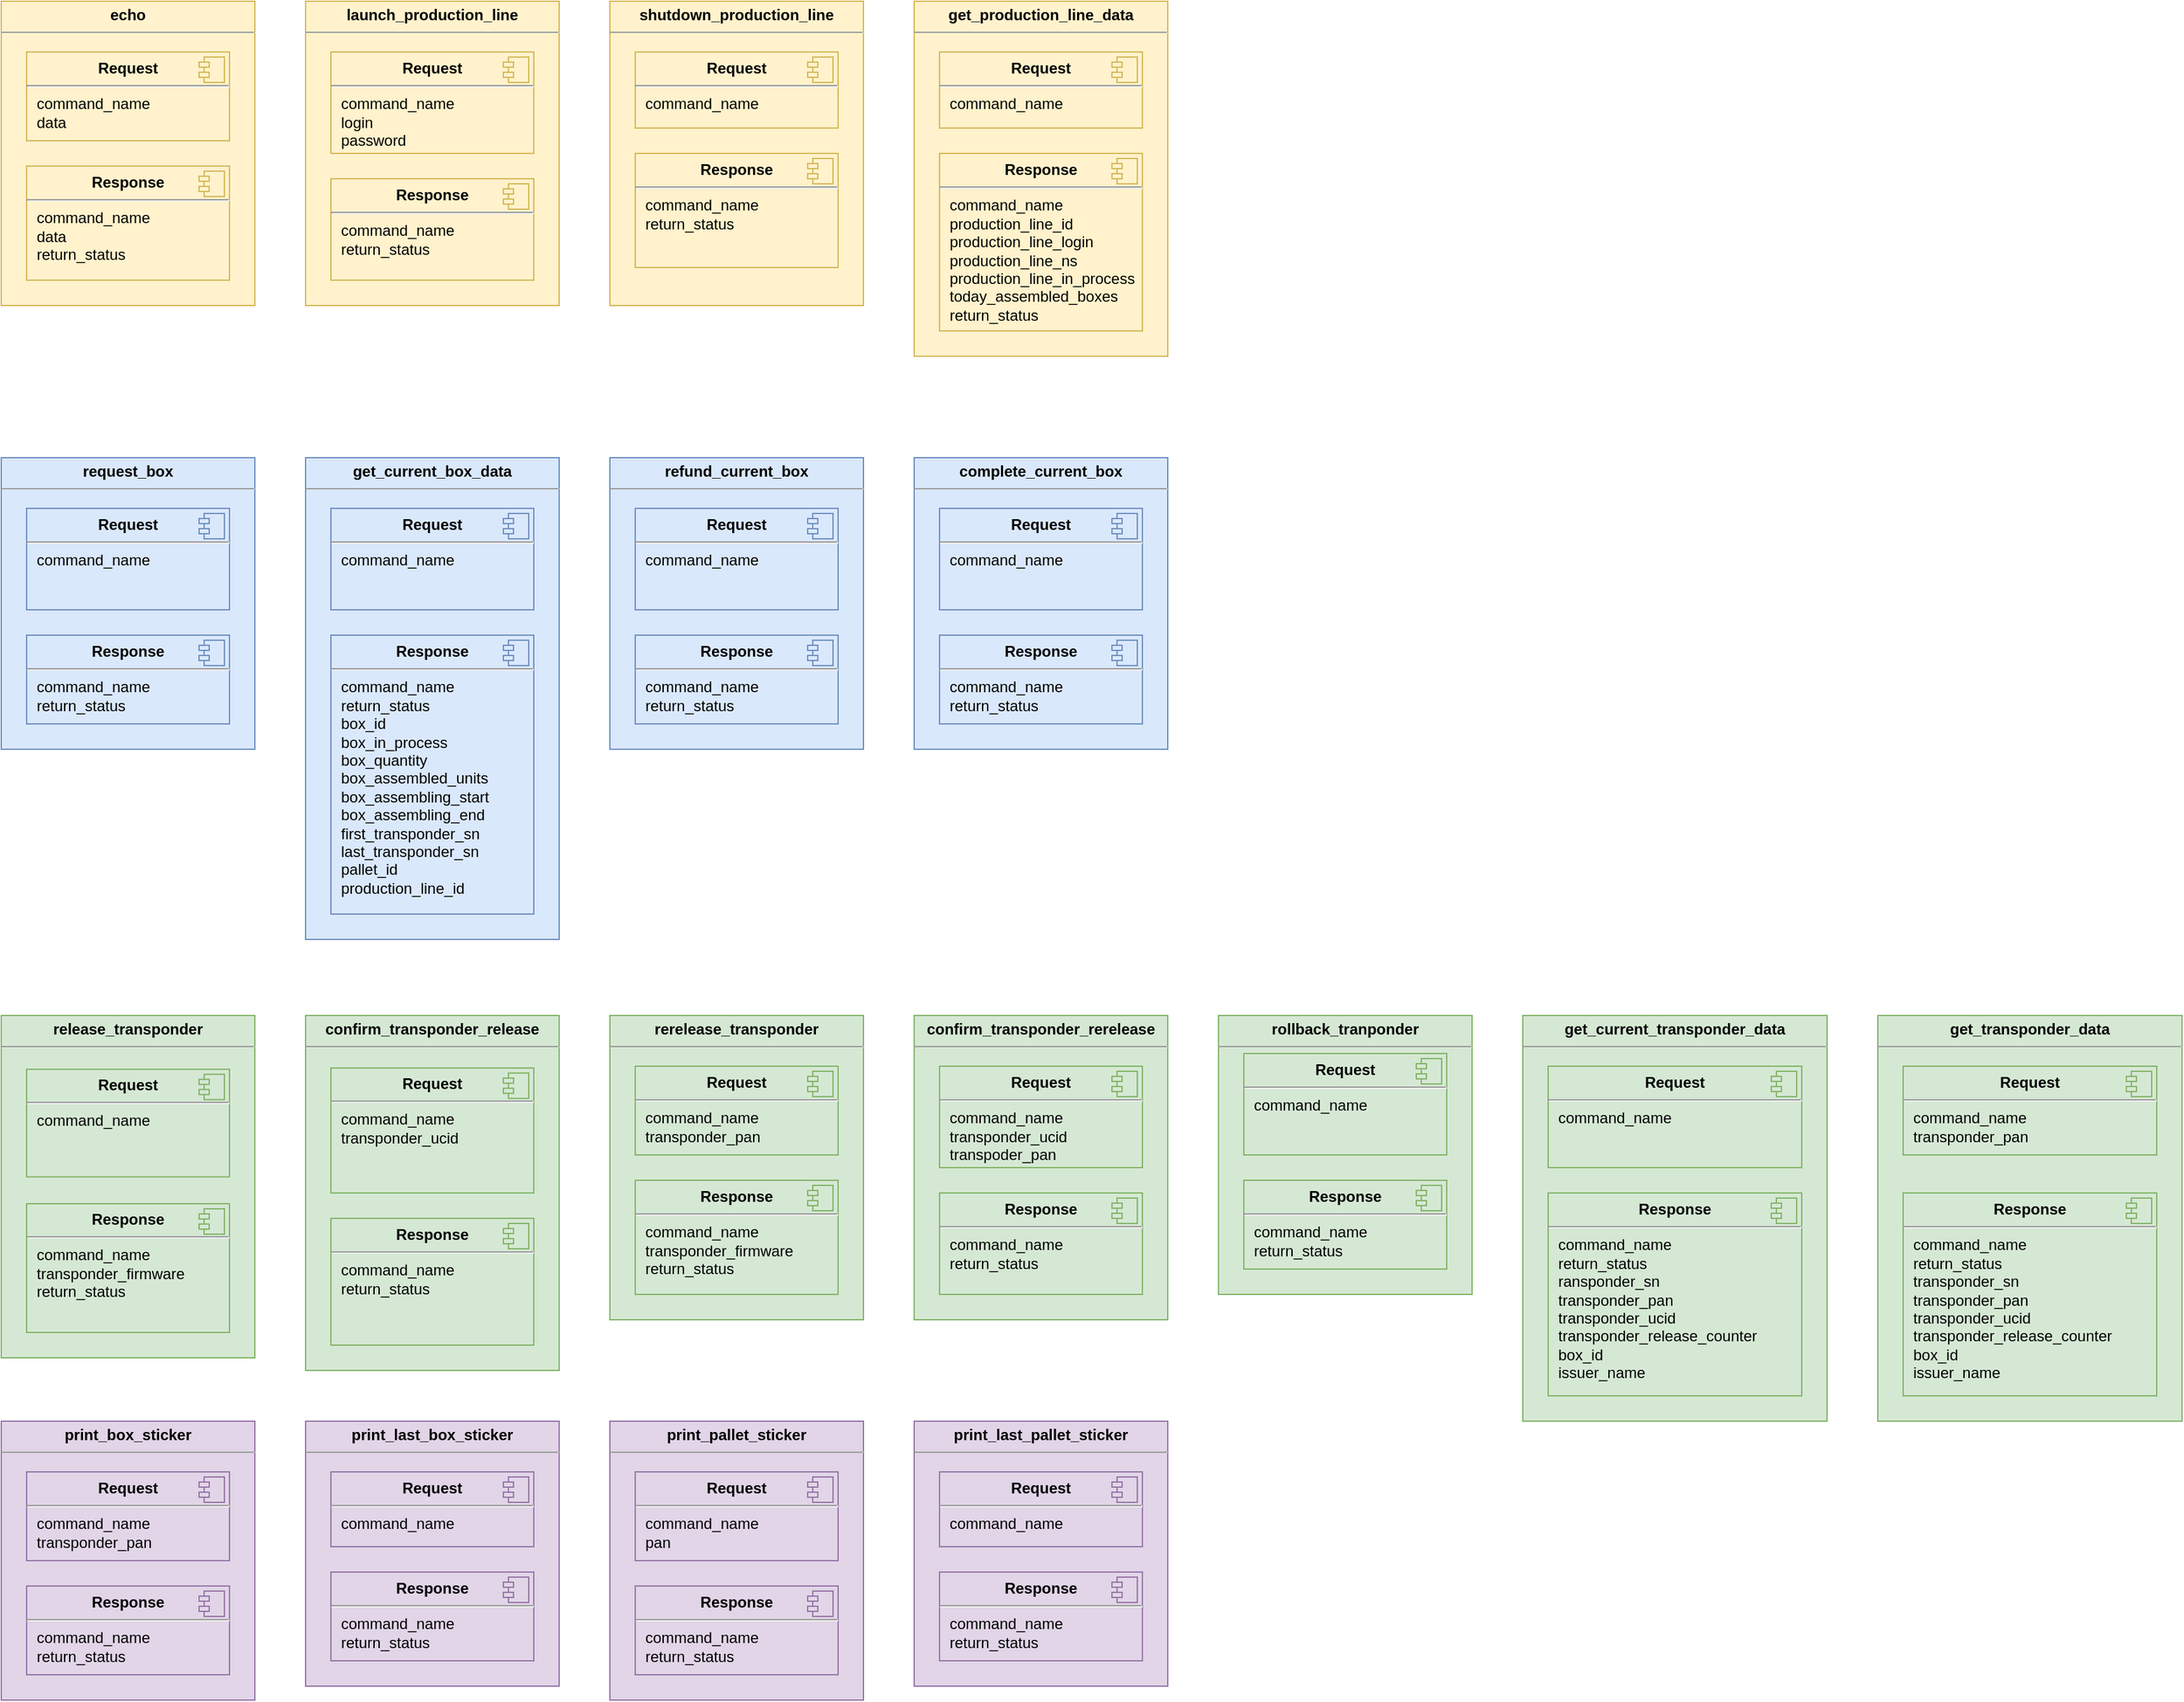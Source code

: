 <mxfile version="13.9.9" type="device"><diagram name="Страница — 1" id="kFqAxZqhLaCWA6rK5BQJ"><mxGraphModel dx="181" dy="2967" grid="1" gridSize="10" guides="1" tooltips="1" connect="1" arrows="1" fold="1" page="0" pageScale="1" pageWidth="3300" pageHeight="4681" math="0" shadow="0"><root><mxCell id="0"/><mxCell id="1" parent="0"/><mxCell id="i1aRWqeUmarmmDyaaDoz-25" value="&lt;p style=&quot;margin: 0px ; margin-top: 4px ; text-align: center&quot;&gt;&lt;b style=&quot;text-align: left&quot;&gt;rerelease_transponder&lt;/b&gt;&lt;br&gt;&lt;/p&gt;&lt;hr size=&quot;1&quot;&gt;&lt;div style=&quot;height: 2px&quot;&gt;&lt;/div&gt;" style="verticalAlign=top;align=left;overflow=fill;fontSize=12;fontFamily=Helvetica;html=1;fillColor=#d5e8d4;strokeColor=#82b366;" parent="1" vertex="1"><mxGeometry x="1320" y="-1240" width="200" height="240" as="geometry"/></mxCell><mxCell id="i1aRWqeUmarmmDyaaDoz-26" value="&lt;p style=&quot;margin: 0px ; margin-top: 6px ; text-align: center&quot;&gt;&lt;span style=&quot;text-align: left&quot;&gt;&lt;b&gt;Request&lt;/b&gt;&lt;/span&gt;&lt;br&gt;&lt;/p&gt;&lt;hr&gt;&lt;p style=&quot;border-color: var(--border-color); margin: 0px 0px 0px 8px;&quot;&gt;command_name&lt;br&gt;&lt;/p&gt;&lt;p style=&quot;border-color: var(--border-color); margin: 0px 0px 0px 8px;&quot;&gt;transponder_pan&lt;/p&gt;&lt;p style=&quot;margin: 0px ; margin-left: 8px&quot;&gt;&lt;br&gt;&lt;/p&gt;&lt;p style=&quot;margin: 0px ; margin-left: 8px&quot;&gt;&lt;br&gt;&lt;/p&gt;" style="align=left;overflow=fill;html=1;dropTarget=0;fillColor=#d5e8d4;strokeColor=#82b366;" parent="1" vertex="1"><mxGeometry x="1340" y="-1200" width="160" height="70" as="geometry"/></mxCell><mxCell id="i1aRWqeUmarmmDyaaDoz-27" value="" style="shape=component;jettyWidth=8;jettyHeight=4;fillColor=#d5e8d4;strokeColor=#82b366;" parent="i1aRWqeUmarmmDyaaDoz-26" vertex="1"><mxGeometry x="1" width="20" height="20" relative="1" as="geometry"><mxPoint x="-24" y="4" as="offset"/></mxGeometry></mxCell><mxCell id="i1aRWqeUmarmmDyaaDoz-28" value="&lt;p style=&quot;margin: 0px ; margin-top: 6px ; text-align: center&quot;&gt;&lt;span style=&quot;text-align: left&quot;&gt;&lt;b&gt;Response&lt;/b&gt;&lt;/span&gt;&lt;br&gt;&lt;/p&gt;&lt;hr&gt;&lt;p style=&quot;margin: 0px 0px 0px 8px&quot;&gt;command_name&lt;br&gt;&lt;/p&gt;&lt;p style=&quot;margin: 0px 0px 0px 8px&quot;&gt;&lt;span&gt;transponder_firmware&lt;/span&gt;&lt;br&gt;&lt;/p&gt;&lt;p style=&quot;margin: 0px ; margin-left: 8px&quot;&gt;return_status&lt;/p&gt;" style="align=left;overflow=fill;html=1;dropTarget=0;fillColor=#d5e8d4;strokeColor=#82b366;" parent="1" vertex="1"><mxGeometry x="1340" y="-1110" width="160" height="90" as="geometry"/></mxCell><mxCell id="i1aRWqeUmarmmDyaaDoz-29" value="" style="shape=component;jettyWidth=8;jettyHeight=4;fillColor=#d5e8d4;strokeColor=#82b366;" parent="i1aRWqeUmarmmDyaaDoz-28" vertex="1"><mxGeometry x="1" width="20" height="20" relative="1" as="geometry"><mxPoint x="-24" y="4" as="offset"/></mxGeometry></mxCell><mxCell id="i1aRWqeUmarmmDyaaDoz-17" value="&lt;p style=&quot;text-align: center ; margin: 4px 0px 0px&quot;&gt;&lt;b&gt;confirm_transponder_release&lt;/b&gt;&lt;/p&gt;&lt;hr size=&quot;1&quot;&gt;&lt;div style=&quot;height: 2px&quot;&gt;&lt;/div&gt;" style="verticalAlign=top;align=left;overflow=fill;fontSize=12;fontFamily=Helvetica;html=1;fillColor=#d5e8d4;strokeColor=#82b366;" parent="1" vertex="1"><mxGeometry x="1080" y="-1240" width="200" height="280" as="geometry"/></mxCell><mxCell id="i1aRWqeUmarmmDyaaDoz-18" value="&lt;p style=&quot;margin: 0px ; margin-top: 6px ; text-align: center&quot;&gt;&lt;span style=&quot;text-align: left&quot;&gt;&lt;b&gt;Request&lt;/b&gt;&lt;/span&gt;&lt;br&gt;&lt;/p&gt;&lt;hr&gt;&lt;p style=&quot;margin: 0px 0px 0px 8px&quot;&gt;command_name&lt;br&gt;&lt;/p&gt;&lt;p style=&quot;margin: 0px 0px 0px 8px&quot;&gt;&lt;span&gt;transponder_ucid&lt;/span&gt;&lt;br&gt;&lt;/p&gt;&lt;p style=&quot;margin: 0px ; margin-left: 8px&quot;&gt;&lt;br&gt;&lt;/p&gt;" style="align=left;overflow=fill;html=1;dropTarget=0;fillColor=#d5e8d4;strokeColor=#82b366;" parent="1" vertex="1"><mxGeometry x="1100" y="-1198.57" width="160" height="98.57" as="geometry"/></mxCell><mxCell id="i1aRWqeUmarmmDyaaDoz-19" value="" style="shape=component;jettyWidth=8;jettyHeight=4;fillColor=#d5e8d4;strokeColor=#82b366;" parent="i1aRWqeUmarmmDyaaDoz-18" vertex="1"><mxGeometry x="1" width="20" height="20" relative="1" as="geometry"><mxPoint x="-24" y="4" as="offset"/></mxGeometry></mxCell><mxCell id="i1aRWqeUmarmmDyaaDoz-20" value="&lt;p style=&quot;margin: 0px ; margin-top: 6px ; text-align: center&quot;&gt;&lt;span style=&quot;text-align: left&quot;&gt;&lt;b&gt;Response&lt;/b&gt;&lt;/span&gt;&lt;br&gt;&lt;/p&gt;&lt;hr&gt;&lt;p style=&quot;margin: 0px 0px 0px 8px&quot;&gt;command_name&lt;br&gt;&lt;/p&gt;&lt;p style=&quot;margin: 0px 0px 0px 8px&quot;&gt;&lt;span&gt;return_status&lt;/span&gt;&lt;br&gt;&lt;/p&gt;" style="align=left;overflow=fill;html=1;dropTarget=0;fillColor=#d5e8d4;strokeColor=#82b366;" parent="1" vertex="1"><mxGeometry x="1100" y="-1080" width="160" height="100" as="geometry"/></mxCell><mxCell id="i1aRWqeUmarmmDyaaDoz-21" value="" style="shape=component;jettyWidth=8;jettyHeight=4;fillColor=#d5e8d4;strokeColor=#82b366;" parent="i1aRWqeUmarmmDyaaDoz-20" vertex="1"><mxGeometry x="1" width="20" height="20" relative="1" as="geometry"><mxPoint x="-24" y="4" as="offset"/></mxGeometry></mxCell><mxCell id="i1aRWqeUmarmmDyaaDoz-31" value="&lt;p style=&quot;text-align: center ; margin: 4px 0px 0px&quot;&gt;&lt;b&gt;confirm_transponder_rerelease&lt;/b&gt;&lt;/p&gt;&lt;hr size=&quot;1&quot;&gt;&lt;div style=&quot;height: 2px&quot;&gt;&lt;/div&gt;" style="verticalAlign=top;align=left;overflow=fill;fontSize=12;fontFamily=Helvetica;html=1;fillColor=#d5e8d4;strokeColor=#82b366;" parent="1" vertex="1"><mxGeometry x="1560" y="-1240" width="200" height="240" as="geometry"/></mxCell><mxCell id="i1aRWqeUmarmmDyaaDoz-32" value="&lt;p style=&quot;margin: 0px ; margin-top: 6px ; text-align: center&quot;&gt;&lt;span style=&quot;text-align: left&quot;&gt;&lt;b&gt;Request&lt;/b&gt;&lt;/span&gt;&lt;br&gt;&lt;/p&gt;&lt;hr&gt;&lt;p style=&quot;margin: 0px ; margin-left: 8px&quot;&gt;command_name&lt;/p&gt;&lt;p style=&quot;margin: 0px ; margin-left: 8px&quot;&gt;transponder_ucid&lt;/p&gt;&lt;p style=&quot;margin: 0px ; margin-left: 8px&quot;&gt;transpoder_pan&lt;/p&gt;" style="align=left;overflow=fill;html=1;dropTarget=0;fillColor=#d5e8d4;strokeColor=#82b366;" parent="1" vertex="1"><mxGeometry x="1580" y="-1200" width="160" height="80" as="geometry"/></mxCell><mxCell id="i1aRWqeUmarmmDyaaDoz-33" value="" style="shape=component;jettyWidth=8;jettyHeight=4;fillColor=#d5e8d4;strokeColor=#82b366;" parent="i1aRWqeUmarmmDyaaDoz-32" vertex="1"><mxGeometry x="1" width="20" height="20" relative="1" as="geometry"><mxPoint x="-24" y="4" as="offset"/></mxGeometry></mxCell><mxCell id="i1aRWqeUmarmmDyaaDoz-34" value="&lt;p style=&quot;margin: 0px ; margin-top: 6px ; text-align: center&quot;&gt;&lt;span style=&quot;text-align: left&quot;&gt;&lt;b&gt;Response&lt;/b&gt;&lt;/span&gt;&lt;br&gt;&lt;/p&gt;&lt;hr&gt;&lt;p style=&quot;margin: 0px 0px 0px 8px&quot;&gt;command_name&lt;br&gt;&lt;/p&gt;&lt;p style=&quot;margin: 0px 0px 0px 8px&quot;&gt;&lt;span&gt;return_status&lt;/span&gt;&lt;br&gt;&lt;/p&gt;" style="align=left;overflow=fill;html=1;dropTarget=0;fillColor=#d5e8d4;strokeColor=#82b366;" parent="1" vertex="1"><mxGeometry x="1580" y="-1100" width="160" height="80" as="geometry"/></mxCell><mxCell id="i1aRWqeUmarmmDyaaDoz-35" value="" style="shape=component;jettyWidth=8;jettyHeight=4;fillColor=#d5e8d4;strokeColor=#82b366;" parent="i1aRWqeUmarmmDyaaDoz-34" vertex="1"><mxGeometry x="1" width="20" height="20" relative="1" as="geometry"><mxPoint x="-24" y="4" as="offset"/></mxGeometry></mxCell><mxCell id="i1aRWqeUmarmmDyaaDoz-44" value="&lt;p style=&quot;text-align: center ; margin: 4px 0px 0px&quot;&gt;&lt;b&gt;launch_production_line&lt;/b&gt;&lt;/p&gt;&lt;hr size=&quot;1&quot;&gt;&lt;div style=&quot;height: 2px&quot;&gt;&lt;/div&gt;" style="verticalAlign=top;align=left;overflow=fill;fontSize=12;fontFamily=Helvetica;html=1;strokeColor=#d6b656;fillColor=#fff2cc;" parent="1" vertex="1"><mxGeometry x="1080" y="-2040" width="200" height="240" as="geometry"/></mxCell><mxCell id="i1aRWqeUmarmmDyaaDoz-45" value="&lt;p style=&quot;margin: 0px ; margin-top: 6px ; text-align: center&quot;&gt;&lt;span style=&quot;text-align: left&quot;&gt;&lt;b&gt;Request&lt;/b&gt;&lt;/span&gt;&lt;br&gt;&lt;/p&gt;&lt;hr&gt;&lt;p style=&quot;margin: 0px ; margin-left: 8px&quot;&gt;command_name&lt;br&gt;&lt;/p&gt;&lt;p style=&quot;margin: 0px ; margin-left: 8px&quot;&gt;login&lt;/p&gt;&lt;p style=&quot;margin: 0px ; margin-left: 8px&quot;&gt;password&lt;/p&gt;&lt;p style=&quot;margin: 0px ; margin-left: 8px&quot;&gt;&lt;br&gt;&lt;/p&gt;" style="align=left;overflow=fill;html=1;dropTarget=0;fillColor=#fff2cc;strokeColor=#d6b656;" parent="1" vertex="1"><mxGeometry x="1100" y="-2000" width="160" height="80" as="geometry"/></mxCell><mxCell id="i1aRWqeUmarmmDyaaDoz-46" value="" style="shape=component;jettyWidth=8;jettyHeight=4;fillColor=#fff2cc;strokeColor=#d6b656;" parent="i1aRWqeUmarmmDyaaDoz-45" vertex="1"><mxGeometry x="1" width="20" height="20" relative="1" as="geometry"><mxPoint x="-24" y="4" as="offset"/></mxGeometry></mxCell><mxCell id="i1aRWqeUmarmmDyaaDoz-47" value="&lt;p style=&quot;margin: 0px ; margin-top: 6px ; text-align: center&quot;&gt;&lt;span style=&quot;text-align: left&quot;&gt;&lt;b&gt;Response&lt;/b&gt;&lt;/span&gt;&lt;br&gt;&lt;/p&gt;&lt;hr&gt;&lt;p style=&quot;margin: 0px 0px 0px 8px&quot;&gt;command_name&lt;br&gt;&lt;/p&gt;&lt;p style=&quot;margin: 0px ; margin-left: 8px&quot;&gt;&lt;span&gt;return_status&lt;/span&gt;&lt;/p&gt;&lt;p style=&quot;margin: 0px ; margin-left: 8px&quot;&gt;&lt;br&gt;&lt;/p&gt;&lt;p style=&quot;margin: 0px ; margin-left: 8px&quot;&gt;&lt;br&gt;&lt;/p&gt;" style="align=left;overflow=fill;html=1;dropTarget=0;fillColor=#fff2cc;strokeColor=#d6b656;" parent="1" vertex="1"><mxGeometry x="1100" y="-1900" width="160" height="80" as="geometry"/></mxCell><mxCell id="i1aRWqeUmarmmDyaaDoz-48" value="" style="shape=component;jettyWidth=8;jettyHeight=4;fillColor=#fff2cc;strokeColor=#d6b656;" parent="i1aRWqeUmarmmDyaaDoz-47" vertex="1"><mxGeometry x="1" width="20" height="20" relative="1" as="geometry"><mxPoint x="-24" y="4" as="offset"/></mxGeometry></mxCell><mxCell id="1n4xFFLPmtJnN53PhAfy-1" value="&lt;p style=&quot;text-align: center; margin: 4px 0px 0px;&quot;&gt;&lt;b&gt;echo&lt;/b&gt;&lt;/p&gt;&lt;hr size=&quot;1&quot;&gt;&lt;div style=&quot;height: 2px&quot;&gt;&lt;/div&gt;" style="verticalAlign=top;align=left;overflow=fill;fontSize=12;fontFamily=Helvetica;html=1;fillColor=#fff2cc;strokeColor=#d6b656;" parent="1" vertex="1"><mxGeometry x="840" y="-2040" width="200" height="240" as="geometry"/></mxCell><mxCell id="1n4xFFLPmtJnN53PhAfy-2" value="&lt;p style=&quot;margin: 0px ; margin-top: 6px ; text-align: center&quot;&gt;&lt;span style=&quot;text-align: left&quot;&gt;&lt;b&gt;Request&lt;/b&gt;&lt;/span&gt;&lt;br&gt;&lt;/p&gt;&lt;hr&gt;&lt;p style=&quot;margin: 0px ; margin-left: 8px&quot;&gt;command_name&lt;br&gt;&lt;/p&gt;&lt;p style=&quot;margin: 0px ; margin-left: 8px&quot;&gt;data&lt;/p&gt;&lt;p style=&quot;margin: 0px ; margin-left: 8px&quot;&gt;&lt;br&gt;&lt;/p&gt;" style="align=left;overflow=fill;html=1;dropTarget=0;fillColor=#fff2cc;strokeColor=#d6b656;" parent="1" vertex="1"><mxGeometry x="860" y="-2000" width="160" height="70" as="geometry"/></mxCell><mxCell id="1n4xFFLPmtJnN53PhAfy-3" value="" style="shape=component;jettyWidth=8;jettyHeight=4;fillColor=#fff2cc;strokeColor=#d6b656;" parent="1n4xFFLPmtJnN53PhAfy-2" vertex="1"><mxGeometry x="1" width="20" height="20" relative="1" as="geometry"><mxPoint x="-24" y="4" as="offset"/></mxGeometry></mxCell><mxCell id="1n4xFFLPmtJnN53PhAfy-4" value="&lt;p style=&quot;margin: 0px ; margin-top: 6px ; text-align: center&quot;&gt;&lt;span style=&quot;text-align: left&quot;&gt;&lt;b&gt;Response&lt;/b&gt;&lt;/span&gt;&lt;br&gt;&lt;/p&gt;&lt;hr&gt;&lt;p style=&quot;margin: 0px 0px 0px 8px&quot;&gt;command_name&lt;br&gt;&lt;/p&gt;&lt;p style=&quot;margin: 0px ; margin-left: 8px&quot;&gt;data&lt;/p&gt;&lt;p style=&quot;margin: 0px ; margin-left: 8px&quot;&gt;return_status&lt;br&gt;&lt;/p&gt;&lt;p style=&quot;margin: 0px ; margin-left: 8px&quot;&gt;&lt;br&gt;&lt;/p&gt;&lt;p style=&quot;margin: 0px ; margin-left: 8px&quot;&gt;&lt;br&gt;&lt;/p&gt;" style="align=left;overflow=fill;html=1;dropTarget=0;fillColor=#fff2cc;strokeColor=#d6b656;" parent="1" vertex="1"><mxGeometry x="860" y="-1910" width="160" height="90" as="geometry"/></mxCell><mxCell id="1n4xFFLPmtJnN53PhAfy-5" value="" style="shape=component;jettyWidth=8;jettyHeight=4;fillColor=#fff2cc;strokeColor=#d6b656;" parent="1n4xFFLPmtJnN53PhAfy-4" vertex="1"><mxGeometry x="1" width="20" height="20" relative="1" as="geometry"><mxPoint x="-24" y="4" as="offset"/></mxGeometry></mxCell><mxCell id="IBMiSXN4Z4BnC2q4ii5H-1" value="&lt;p style=&quot;text-align: center ; margin: 4px 0px 0px&quot;&gt;&lt;b&gt;print_box_sticker&lt;/b&gt;&lt;/p&gt;&lt;hr size=&quot;1&quot;&gt;&lt;div style=&quot;height: 2px&quot;&gt;&lt;/div&gt;" style="verticalAlign=top;align=left;overflow=fill;fontSize=12;fontFamily=Helvetica;html=1;fillColor=#e1d5e7;strokeColor=#9673a6;" parent="1" vertex="1"><mxGeometry x="840" y="-920" width="200" height="220" as="geometry"/></mxCell><mxCell id="IBMiSXN4Z4BnC2q4ii5H-2" value="&lt;p style=&quot;margin: 0px ; margin-top: 6px ; text-align: center&quot;&gt;&lt;span style=&quot;text-align: left&quot;&gt;&lt;b&gt;Request&lt;/b&gt;&lt;/span&gt;&lt;br&gt;&lt;/p&gt;&lt;hr&gt;&lt;p style=&quot;margin: 0px ; margin-left: 8px&quot;&gt;command_name&lt;br&gt;&lt;/p&gt;&lt;p style=&quot;margin: 0px ; margin-left: 8px&quot;&gt;transponder_pan&lt;/p&gt;&lt;p style=&quot;margin: 0px ; margin-left: 8px&quot;&gt;&lt;br&gt;&lt;/p&gt;&lt;p style=&quot;margin: 0px ; margin-left: 8px&quot;&gt;&lt;br&gt;&lt;/p&gt;" style="align=left;overflow=fill;html=1;dropTarget=0;fillColor=#e1d5e7;strokeColor=#9673a6;" parent="1" vertex="1"><mxGeometry x="860" y="-880" width="160" height="70" as="geometry"/></mxCell><mxCell id="IBMiSXN4Z4BnC2q4ii5H-3" value="" style="shape=component;jettyWidth=8;jettyHeight=4;fillColor=#e1d5e7;strokeColor=#9673a6;" parent="IBMiSXN4Z4BnC2q4ii5H-2" vertex="1"><mxGeometry x="1" width="20" height="20" relative="1" as="geometry"><mxPoint x="-24" y="4" as="offset"/></mxGeometry></mxCell><mxCell id="IBMiSXN4Z4BnC2q4ii5H-4" value="&lt;p style=&quot;margin: 0px ; margin-top: 6px ; text-align: center&quot;&gt;&lt;span style=&quot;text-align: left&quot;&gt;&lt;b&gt;Response&lt;/b&gt;&lt;/span&gt;&lt;br&gt;&lt;/p&gt;&lt;hr&gt;&lt;p style=&quot;margin: 0px 0px 0px 8px&quot;&gt;command_name&lt;br&gt;&lt;/p&gt;&lt;p style=&quot;margin: 0px 0px 0px 8px&quot;&gt;&lt;span&gt;return_status&lt;/span&gt;&lt;br&gt;&lt;/p&gt;&lt;p style=&quot;margin: 0px ; margin-left: 8px&quot;&gt;&lt;br&gt;&lt;/p&gt;&lt;p style=&quot;margin: 0px ; margin-left: 8px&quot;&gt;&lt;br&gt;&lt;/p&gt;&lt;p style=&quot;margin: 0px ; margin-left: 8px&quot;&gt;&lt;br&gt;&lt;/p&gt;" style="align=left;overflow=fill;html=1;dropTarget=0;fillColor=#e1d5e7;strokeColor=#9673a6;" parent="1" vertex="1"><mxGeometry x="860" y="-790" width="160" height="70" as="geometry"/></mxCell><mxCell id="IBMiSXN4Z4BnC2q4ii5H-5" value="" style="shape=component;jettyWidth=8;jettyHeight=4;fillColor=#e1d5e7;strokeColor=#9673a6;" parent="IBMiSXN4Z4BnC2q4ii5H-4" vertex="1"><mxGeometry x="1" width="20" height="20" relative="1" as="geometry"><mxPoint x="-24" y="4" as="offset"/></mxGeometry></mxCell><mxCell id="IBMiSXN4Z4BnC2q4ii5H-11" value="&lt;p style=&quot;text-align: center ; margin: 4px 0px 0px&quot;&gt;&lt;b&gt;print_pallet_sticker&lt;/b&gt;&lt;/p&gt;&lt;hr size=&quot;1&quot;&gt;&lt;div style=&quot;height: 2px&quot;&gt;&lt;/div&gt;" style="verticalAlign=top;align=left;overflow=fill;fontSize=12;fontFamily=Helvetica;html=1;fillColor=#e1d5e7;strokeColor=#9673a6;" parent="1" vertex="1"><mxGeometry x="1320" y="-920" width="200" height="220" as="geometry"/></mxCell><mxCell id="IBMiSXN4Z4BnC2q4ii5H-12" value="&lt;p style=&quot;margin: 0px ; margin-top: 6px ; text-align: center&quot;&gt;&lt;span style=&quot;text-align: left&quot;&gt;&lt;b&gt;Request&lt;/b&gt;&lt;/span&gt;&lt;br&gt;&lt;/p&gt;&lt;hr&gt;&lt;p style=&quot;margin: 0px ; margin-left: 8px&quot;&gt;command_name&lt;br&gt;&lt;/p&gt;&lt;p style=&quot;margin: 0px ; margin-left: 8px&quot;&gt;pan&lt;/p&gt;&lt;p style=&quot;margin: 0px ; margin-left: 8px&quot;&gt;&lt;br&gt;&lt;/p&gt;&lt;p style=&quot;margin: 0px ; margin-left: 8px&quot;&gt;&lt;br&gt;&lt;/p&gt;" style="align=left;overflow=fill;html=1;dropTarget=0;fillColor=#e1d5e7;strokeColor=#9673a6;" parent="1" vertex="1"><mxGeometry x="1340" y="-880" width="160" height="70" as="geometry"/></mxCell><mxCell id="IBMiSXN4Z4BnC2q4ii5H-13" value="" style="shape=component;jettyWidth=8;jettyHeight=4;fillColor=#e1d5e7;strokeColor=#9673a6;" parent="IBMiSXN4Z4BnC2q4ii5H-12" vertex="1"><mxGeometry x="1" width="20" height="20" relative="1" as="geometry"><mxPoint x="-24" y="4" as="offset"/></mxGeometry></mxCell><mxCell id="IBMiSXN4Z4BnC2q4ii5H-14" value="&lt;p style=&quot;margin: 0px ; margin-top: 6px ; text-align: center&quot;&gt;&lt;span style=&quot;text-align: left&quot;&gt;&lt;b&gt;Response&lt;/b&gt;&lt;/span&gt;&lt;br&gt;&lt;/p&gt;&lt;hr&gt;&lt;p style=&quot;margin: 0px 0px 0px 8px&quot;&gt;command_name&lt;br&gt;&lt;/p&gt;&lt;p style=&quot;margin: 0px 0px 0px 8px&quot;&gt;&lt;span&gt;return_status&lt;/span&gt;&lt;br&gt;&lt;/p&gt;&lt;p style=&quot;margin: 0px ; margin-left: 8px&quot;&gt;&lt;br&gt;&lt;/p&gt;&lt;p style=&quot;margin: 0px ; margin-left: 8px&quot;&gt;&lt;br&gt;&lt;/p&gt;&lt;p style=&quot;margin: 0px ; margin-left: 8px&quot;&gt;&lt;br&gt;&lt;/p&gt;" style="align=left;overflow=fill;html=1;dropTarget=0;fillColor=#e1d5e7;strokeColor=#9673a6;" parent="1" vertex="1"><mxGeometry x="1340" y="-790" width="160" height="70" as="geometry"/></mxCell><mxCell id="IBMiSXN4Z4BnC2q4ii5H-15" value="" style="shape=component;jettyWidth=8;jettyHeight=4;fillColor=#e1d5e7;strokeColor=#9673a6;" parent="IBMiSXN4Z4BnC2q4ii5H-14" vertex="1"><mxGeometry x="1" width="20" height="20" relative="1" as="geometry"><mxPoint x="-24" y="4" as="offset"/></mxGeometry></mxCell><mxCell id="IBMiSXN4Z4BnC2q4ii5H-20" value="&lt;p style=&quot;text-align: center ; margin: 4px 0px 0px&quot;&gt;&lt;b&gt;print_last_box_sticker&lt;/b&gt;&lt;/p&gt;&lt;hr size=&quot;1&quot;&gt;&lt;div style=&quot;height: 2px&quot;&gt;&lt;/div&gt;" style="verticalAlign=top;align=left;overflow=fill;fontSize=12;fontFamily=Helvetica;html=1;fillColor=#e1d5e7;strokeColor=#9673a6;" parent="1" vertex="1"><mxGeometry x="1080" y="-920" width="200" height="209" as="geometry"/></mxCell><mxCell id="IBMiSXN4Z4BnC2q4ii5H-21" value="&lt;p style=&quot;margin: 0px ; margin-top: 6px ; text-align: center&quot;&gt;&lt;span style=&quot;text-align: left&quot;&gt;&lt;b&gt;Request&lt;/b&gt;&lt;/span&gt;&lt;br&gt;&lt;/p&gt;&lt;hr&gt;&lt;p style=&quot;margin: 0px ; margin-left: 8px&quot;&gt;command_name&lt;/p&gt;&lt;p style=&quot;margin: 0px ; margin-left: 8px&quot;&gt;&lt;br&gt;&lt;/p&gt;&lt;p style=&quot;margin: 0px ; margin-left: 8px&quot;&gt;&lt;br&gt;&lt;/p&gt;" style="align=left;overflow=fill;html=1;dropTarget=0;fillColor=#e1d5e7;strokeColor=#9673a6;" parent="1" vertex="1"><mxGeometry x="1100" y="-880" width="160" height="59" as="geometry"/></mxCell><mxCell id="IBMiSXN4Z4BnC2q4ii5H-22" value="" style="shape=component;jettyWidth=8;jettyHeight=4;fillColor=#e1d5e7;strokeColor=#9673a6;" parent="IBMiSXN4Z4BnC2q4ii5H-21" vertex="1"><mxGeometry x="1" width="20" height="20" relative="1" as="geometry"><mxPoint x="-24" y="4" as="offset"/></mxGeometry></mxCell><mxCell id="IBMiSXN4Z4BnC2q4ii5H-23" value="&lt;p style=&quot;margin: 0px ; margin-top: 6px ; text-align: center&quot;&gt;&lt;span style=&quot;text-align: left&quot;&gt;&lt;b&gt;Response&lt;/b&gt;&lt;/span&gt;&lt;br&gt;&lt;/p&gt;&lt;hr&gt;&lt;p style=&quot;margin: 0px 0px 0px 8px&quot;&gt;command_name&lt;br&gt;&lt;/p&gt;&lt;p style=&quot;margin: 0px 0px 0px 8px&quot;&gt;&lt;span&gt;return_status&lt;/span&gt;&lt;br&gt;&lt;/p&gt;&lt;p style=&quot;margin: 0px ; margin-left: 8px&quot;&gt;&lt;br&gt;&lt;/p&gt;&lt;p style=&quot;margin: 0px ; margin-left: 8px&quot;&gt;&lt;br&gt;&lt;/p&gt;&lt;p style=&quot;margin: 0px ; margin-left: 8px&quot;&gt;&lt;br&gt;&lt;/p&gt;" style="align=left;overflow=fill;html=1;dropTarget=0;fillColor=#e1d5e7;strokeColor=#9673a6;" parent="1" vertex="1"><mxGeometry x="1100" y="-801" width="160" height="70" as="geometry"/></mxCell><mxCell id="IBMiSXN4Z4BnC2q4ii5H-24" value="" style="shape=component;jettyWidth=8;jettyHeight=4;fillColor=#e1d5e7;strokeColor=#9673a6;" parent="IBMiSXN4Z4BnC2q4ii5H-23" vertex="1"><mxGeometry x="1" width="20" height="20" relative="1" as="geometry"><mxPoint x="-24" y="4" as="offset"/></mxGeometry></mxCell><mxCell id="IBMiSXN4Z4BnC2q4ii5H-29" value="&lt;p style=&quot;text-align: center ; margin: 4px 0px 0px&quot;&gt;&lt;b&gt;print_last_pallet_sticker&lt;/b&gt;&lt;/p&gt;&lt;hr size=&quot;1&quot;&gt;&lt;div style=&quot;height: 2px&quot;&gt;&lt;/div&gt;" style="verticalAlign=top;align=left;overflow=fill;fontSize=12;fontFamily=Helvetica;html=1;fillColor=#e1d5e7;strokeColor=#9673a6;" parent="1" vertex="1"><mxGeometry x="1560" y="-920" width="200" height="209" as="geometry"/></mxCell><mxCell id="IBMiSXN4Z4BnC2q4ii5H-30" value="&lt;p style=&quot;margin: 0px ; margin-top: 6px ; text-align: center&quot;&gt;&lt;span style=&quot;text-align: left&quot;&gt;&lt;b&gt;Request&lt;/b&gt;&lt;/span&gt;&lt;br&gt;&lt;/p&gt;&lt;hr&gt;&lt;p style=&quot;margin: 0px ; margin-left: 8px&quot;&gt;command_name&lt;/p&gt;&lt;p style=&quot;margin: 0px ; margin-left: 8px&quot;&gt;&lt;br&gt;&lt;/p&gt;&lt;p style=&quot;margin: 0px ; margin-left: 8px&quot;&gt;&lt;br&gt;&lt;/p&gt;" style="align=left;overflow=fill;html=1;dropTarget=0;fillColor=#e1d5e7;strokeColor=#9673a6;" parent="1" vertex="1"><mxGeometry x="1580" y="-880" width="160" height="59" as="geometry"/></mxCell><mxCell id="IBMiSXN4Z4BnC2q4ii5H-31" value="" style="shape=component;jettyWidth=8;jettyHeight=4;fillColor=#e1d5e7;strokeColor=#9673a6;" parent="IBMiSXN4Z4BnC2q4ii5H-30" vertex="1"><mxGeometry x="1" width="20" height="20" relative="1" as="geometry"><mxPoint x="-24" y="4" as="offset"/></mxGeometry></mxCell><mxCell id="IBMiSXN4Z4BnC2q4ii5H-32" value="&lt;p style=&quot;margin: 0px ; margin-top: 6px ; text-align: center&quot;&gt;&lt;span style=&quot;text-align: left&quot;&gt;&lt;b&gt;Response&lt;/b&gt;&lt;/span&gt;&lt;br&gt;&lt;/p&gt;&lt;hr&gt;&lt;p style=&quot;margin: 0px 0px 0px 8px&quot;&gt;command_name&lt;br&gt;&lt;/p&gt;&lt;p style=&quot;margin: 0px 0px 0px 8px&quot;&gt;&lt;span&gt;return_status&lt;/span&gt;&lt;br&gt;&lt;/p&gt;&lt;p style=&quot;margin: 0px ; margin-left: 8px&quot;&gt;&lt;br&gt;&lt;/p&gt;&lt;p style=&quot;margin: 0px ; margin-left: 8px&quot;&gt;&lt;br&gt;&lt;/p&gt;&lt;p style=&quot;margin: 0px ; margin-left: 8px&quot;&gt;&lt;br&gt;&lt;/p&gt;" style="align=left;overflow=fill;html=1;dropTarget=0;fillColor=#e1d5e7;strokeColor=#9673a6;" parent="1" vertex="1"><mxGeometry x="1580" y="-801" width="160" height="70" as="geometry"/></mxCell><mxCell id="IBMiSXN4Z4BnC2q4ii5H-33" value="" style="shape=component;jettyWidth=8;jettyHeight=4;fillColor=#e1d5e7;strokeColor=#9673a6;" parent="IBMiSXN4Z4BnC2q4ii5H-32" vertex="1"><mxGeometry x="1" width="20" height="20" relative="1" as="geometry"><mxPoint x="-24" y="4" as="offset"/></mxGeometry></mxCell><mxCell id="tZAkMe6xcDXeaFTMS7hM-1" value="&lt;p style=&quot;margin: 0px ; margin-top: 4px ; text-align: center&quot;&gt;&lt;b style=&quot;text-align: left&quot;&gt;rollback_tranponder&lt;/b&gt;&lt;br&gt;&lt;/p&gt;&lt;hr size=&quot;1&quot;&gt;&lt;div style=&quot;height: 2px&quot;&gt;&lt;/div&gt;" style="verticalAlign=top;align=left;overflow=fill;fontSize=12;fontFamily=Helvetica;html=1;fillColor=#d5e8d4;strokeColor=#82b366;" parent="1" vertex="1"><mxGeometry x="1800" y="-1240" width="200" height="220" as="geometry"/></mxCell><mxCell id="tZAkMe6xcDXeaFTMS7hM-2" value="&lt;p style=&quot;margin: 0px ; margin-top: 6px ; text-align: center&quot;&gt;&lt;span style=&quot;text-align: left&quot;&gt;&lt;b&gt;Request&lt;/b&gt;&lt;/span&gt;&lt;br&gt;&lt;/p&gt;&lt;hr&gt;&lt;p style=&quot;margin: 0px ; margin-left: 8px&quot;&gt;command_name&lt;br&gt;&lt;/p&gt;&lt;p style=&quot;margin: 0px ; margin-left: 8px&quot;&gt;&lt;br&gt;&lt;/p&gt;" style="align=left;overflow=fill;html=1;dropTarget=0;fillColor=#d5e8d4;strokeColor=#82b366;" parent="1" vertex="1"><mxGeometry x="1820" y="-1210" width="160" height="80" as="geometry"/></mxCell><mxCell id="tZAkMe6xcDXeaFTMS7hM-3" value="" style="shape=component;jettyWidth=8;jettyHeight=4;fillColor=#d5e8d4;strokeColor=#82b366;" parent="tZAkMe6xcDXeaFTMS7hM-2" vertex="1"><mxGeometry x="1" width="20" height="20" relative="1" as="geometry"><mxPoint x="-24" y="4" as="offset"/></mxGeometry></mxCell><mxCell id="tZAkMe6xcDXeaFTMS7hM-4" value="&lt;p style=&quot;margin: 0px ; margin-top: 6px ; text-align: center&quot;&gt;&lt;span style=&quot;text-align: left&quot;&gt;&lt;b&gt;Response&lt;/b&gt;&lt;/span&gt;&lt;br&gt;&lt;/p&gt;&lt;hr&gt;&lt;p style=&quot;margin: 0px 0px 0px 8px&quot;&gt;command_name&lt;br&gt;&lt;/p&gt;&lt;p style=&quot;margin: 0px 0px 0px 8px&quot;&gt;&lt;span&gt;return_status&lt;/span&gt;&lt;br&gt;&lt;/p&gt;" style="align=left;overflow=fill;html=1;dropTarget=0;fillColor=#d5e8d4;strokeColor=#82b366;" parent="1" vertex="1"><mxGeometry x="1820" y="-1110" width="160" height="70" as="geometry"/></mxCell><mxCell id="tZAkMe6xcDXeaFTMS7hM-5" value="" style="shape=component;jettyWidth=8;jettyHeight=4;fillColor=#d5e8d4;strokeColor=#82b366;" parent="tZAkMe6xcDXeaFTMS7hM-4" vertex="1"><mxGeometry x="1" width="20" height="20" relative="1" as="geometry"><mxPoint x="-24" y="4" as="offset"/></mxGeometry></mxCell><mxCell id="wfuIW9TilBbVlw1HXsoY-1" value="&lt;p style=&quot;text-align: center ; margin: 4px 0px 0px&quot;&gt;&lt;b&gt;get_current_box_data&lt;/b&gt;&lt;/p&gt;&lt;hr size=&quot;1&quot;&gt;&lt;div style=&quot;height: 2px&quot;&gt;&lt;/div&gt;" style="verticalAlign=top;align=left;overflow=fill;fontSize=12;fontFamily=Helvetica;html=1;strokeColor=#6c8ebf;fillColor=#dae8fc;" parent="1" vertex="1"><mxGeometry x="1080" y="-1680" width="200" height="380" as="geometry"/></mxCell><mxCell id="wfuIW9TilBbVlw1HXsoY-2" value="&lt;p style=&quot;margin: 0px ; margin-top: 6px ; text-align: center&quot;&gt;&lt;span style=&quot;text-align: left&quot;&gt;&lt;b&gt;Request&lt;/b&gt;&lt;/span&gt;&lt;br&gt;&lt;/p&gt;&lt;hr&gt;&lt;p style=&quot;margin: 0px ; margin-left: 8px&quot;&gt;command_name&lt;/p&gt;&lt;p style=&quot;margin: 0px ; margin-left: 8px&quot;&gt;&lt;br&gt;&lt;/p&gt;" style="align=left;overflow=fill;html=1;dropTarget=0;fillColor=#dae8fc;strokeColor=#6c8ebf;" parent="1" vertex="1"><mxGeometry x="1100" y="-1640" width="160" height="80" as="geometry"/></mxCell><mxCell id="wfuIW9TilBbVlw1HXsoY-3" value="" style="shape=component;jettyWidth=8;jettyHeight=4;fillColor=#dae8fc;strokeColor=#6c8ebf;" parent="wfuIW9TilBbVlw1HXsoY-2" vertex="1"><mxGeometry x="1" width="20" height="20" relative="1" as="geometry"><mxPoint x="-24" y="4" as="offset"/></mxGeometry></mxCell><mxCell id="wfuIW9TilBbVlw1HXsoY-4" value="&lt;p style=&quot;margin: 0px ; margin-top: 6px ; text-align: center&quot;&gt;&lt;span style=&quot;text-align: left&quot;&gt;&lt;b&gt;Response&lt;/b&gt;&lt;/span&gt;&lt;br&gt;&lt;/p&gt;&lt;hr&gt;&lt;p style=&quot;margin: 0px 0px 0px 8px&quot;&gt;command_name&lt;br&gt;&lt;/p&gt;&lt;p style=&quot;margin: 0px ; margin-left: 8px&quot;&gt;&lt;span&gt;return_status&lt;/span&gt;&lt;br&gt;&lt;/p&gt;&lt;p style=&quot;margin: 0px 0px 0px 8px&quot;&gt;box_id&lt;br&gt;&lt;/p&gt;&lt;p style=&quot;margin: 0px ; margin-left: 8px&quot;&gt;box_in_process&lt;br&gt;&lt;/p&gt;&lt;p style=&quot;margin: 0px ; margin-left: 8px&quot;&gt;box_quantity&lt;br&gt;&lt;/p&gt;&lt;p style=&quot;margin: 0px ; margin-left: 8px&quot;&gt;box_assembled_units&lt;br&gt;&lt;/p&gt;&lt;p style=&quot;margin: 0px ; margin-left: 8px&quot;&gt;box_assembling_start&lt;br&gt;&lt;/p&gt;&lt;p style=&quot;margin: 0px ; margin-left: 8px&quot;&gt;box_assembling_end&lt;br&gt;&lt;/p&gt;&lt;p style=&quot;margin: 0px ; margin-left: 8px&quot;&gt;first_transponder_sn&lt;/p&gt;&lt;p style=&quot;margin: 0px ; margin-left: 8px&quot;&gt;last_transponder_sn&lt;br&gt;&lt;/p&gt;&lt;p style=&quot;margin: 0px ; margin-left: 8px&quot;&gt;pallet_id&lt;br&gt;&lt;/p&gt;&lt;p style=&quot;margin: 0px ; margin-left: 8px&quot;&gt;production_line_id&lt;br&gt;&lt;/p&gt;&lt;p style=&quot;margin: 0px ; margin-left: 8px&quot;&gt;&lt;br&gt;&lt;/p&gt;" style="align=left;overflow=fill;html=1;dropTarget=0;fillColor=#dae8fc;strokeColor=#6c8ebf;" parent="1" vertex="1"><mxGeometry x="1100" y="-1540" width="160" height="220" as="geometry"/></mxCell><mxCell id="wfuIW9TilBbVlw1HXsoY-5" value="" style="shape=component;jettyWidth=8;jettyHeight=4;fillColor=#dae8fc;strokeColor=#6c8ebf;" parent="wfuIW9TilBbVlw1HXsoY-4" vertex="1"><mxGeometry x="1" width="20" height="20" relative="1" as="geometry"><mxPoint x="-24" y="4" as="offset"/></mxGeometry></mxCell><mxCell id="i1aRWqeUmarmmDyaaDoz-38" value="&lt;p style=&quot;margin: 0px ; margin-top: 4px ; text-align: center&quot;&gt;&lt;b style=&quot;text-align: left&quot;&gt;release_transponder&lt;/b&gt;&lt;br&gt;&lt;/p&gt;&lt;hr size=&quot;1&quot;&gt;&lt;div style=&quot;height: 2px&quot;&gt;&lt;/div&gt;" style="verticalAlign=top;align=left;overflow=fill;fontSize=12;fontFamily=Helvetica;html=1;fillColor=#d5e8d4;strokeColor=#82b366;" parent="1" vertex="1"><mxGeometry x="840" y="-1240" width="200" height="270" as="geometry"/></mxCell><mxCell id="i1aRWqeUmarmmDyaaDoz-39" value="&lt;p style=&quot;margin: 0px ; margin-top: 6px ; text-align: center&quot;&gt;&lt;span style=&quot;text-align: left&quot;&gt;&lt;b&gt;Request&lt;/b&gt;&lt;/span&gt;&lt;br&gt;&lt;/p&gt;&lt;hr&gt;&lt;p style=&quot;margin: 0px ; margin-left: 8px&quot;&gt;command_name&lt;br&gt;&lt;/p&gt;&lt;p style=&quot;margin: 0px ; margin-left: 8px&quot;&gt;&lt;br&gt;&lt;/p&gt;" style="align=left;overflow=fill;html=1;dropTarget=0;fillColor=#d5e8d4;strokeColor=#82b366;" parent="1" vertex="1"><mxGeometry x="860" y="-1197.576" width="160" height="84.848" as="geometry"/></mxCell><mxCell id="i1aRWqeUmarmmDyaaDoz-40" value="" style="shape=component;jettyWidth=8;jettyHeight=4;fillColor=#d5e8d4;strokeColor=#82b366;" parent="i1aRWqeUmarmmDyaaDoz-39" vertex="1"><mxGeometry x="1" width="20" height="20" relative="1" as="geometry"><mxPoint x="-24" y="4" as="offset"/></mxGeometry></mxCell><mxCell id="i1aRWqeUmarmmDyaaDoz-41" value="&lt;p style=&quot;margin: 0px ; margin-top: 6px ; text-align: center&quot;&gt;&lt;span style=&quot;text-align: left&quot;&gt;&lt;b&gt;Response&lt;/b&gt;&lt;/span&gt;&lt;br&gt;&lt;/p&gt;&lt;hr&gt;&lt;p style=&quot;margin: 0px 0px 0px 8px&quot;&gt;command_name&lt;br&gt;&lt;/p&gt;&lt;p style=&quot;margin: 0px 0px 0px 8px&quot;&gt;&lt;span&gt;transponder_firmware&lt;/span&gt;&lt;br&gt;&lt;/p&gt;&lt;p style=&quot;margin: 0px 0px 0px 8px&quot;&gt;return_status&lt;/p&gt;" style="align=left;overflow=fill;html=1;dropTarget=0;fillColor=#d5e8d4;strokeColor=#82b366;" parent="1" vertex="1"><mxGeometry x="860" y="-1091.52" width="160" height="101.52" as="geometry"/></mxCell><mxCell id="i1aRWqeUmarmmDyaaDoz-42" value="" style="shape=component;jettyWidth=8;jettyHeight=4;fillColor=#d5e8d4;strokeColor=#82b366;" parent="i1aRWqeUmarmmDyaaDoz-41" vertex="1"><mxGeometry x="1" width="20" height="20" relative="1" as="geometry"><mxPoint x="-24" y="4" as="offset"/></mxGeometry></mxCell><mxCell id="SVM-0u47IUnJqps__BO6-3" value="&lt;p style=&quot;text-align: center ; margin: 4px 0px 0px&quot;&gt;&lt;b&gt;shutdown_production_line&lt;/b&gt;&lt;/p&gt;&lt;hr size=&quot;1&quot;&gt;&lt;div style=&quot;height: 2px&quot;&gt;&lt;/div&gt;" style="verticalAlign=top;align=left;overflow=fill;fontSize=12;fontFamily=Helvetica;html=1;fillColor=#fff2cc;strokeColor=#d6b656;" parent="1" vertex="1"><mxGeometry x="1320" y="-2040" width="200" height="240" as="geometry"/></mxCell><mxCell id="SVM-0u47IUnJqps__BO6-4" value="&lt;p style=&quot;margin: 0px ; margin-top: 6px ; text-align: center&quot;&gt;&lt;span style=&quot;text-align: left&quot;&gt;&lt;b&gt;Request&lt;/b&gt;&lt;/span&gt;&lt;br&gt;&lt;/p&gt;&lt;hr&gt;&lt;p style=&quot;margin: 0px ; margin-left: 8px&quot;&gt;command_name&lt;/p&gt;&lt;p style=&quot;margin: 0px ; margin-left: 8px&quot;&gt;&lt;br&gt;&lt;/p&gt;" style="align=left;overflow=fill;html=1;dropTarget=0;fillColor=#fff2cc;strokeColor=#d6b656;" parent="1" vertex="1"><mxGeometry x="1340" y="-2000" width="160" height="60" as="geometry"/></mxCell><mxCell id="SVM-0u47IUnJqps__BO6-5" value="" style="shape=component;jettyWidth=8;jettyHeight=4;fillColor=#fff2cc;strokeColor=#d6b656;" parent="SVM-0u47IUnJqps__BO6-4" vertex="1"><mxGeometry x="1" width="20" height="20" relative="1" as="geometry"><mxPoint x="-24" y="4" as="offset"/></mxGeometry></mxCell><mxCell id="SVM-0u47IUnJqps__BO6-6" value="&lt;p style=&quot;margin: 0px ; margin-top: 6px ; text-align: center&quot;&gt;&lt;span style=&quot;text-align: left&quot;&gt;&lt;b&gt;Response&lt;/b&gt;&lt;/span&gt;&lt;br&gt;&lt;/p&gt;&lt;hr&gt;&lt;p style=&quot;margin: 0px 0px 0px 8px&quot;&gt;command_name&lt;br&gt;&lt;/p&gt;&lt;p style=&quot;margin: 0px ; margin-left: 8px&quot;&gt;&lt;span&gt;return_status&lt;/span&gt;&lt;br&gt;&lt;/p&gt;&lt;p style=&quot;margin: 0px ; margin-left: 8px&quot;&gt;&lt;br&gt;&lt;/p&gt;&lt;p style=&quot;margin: 0px ; margin-left: 8px&quot;&gt;&lt;br&gt;&lt;/p&gt;" style="align=left;overflow=fill;html=1;dropTarget=0;fillColor=#fff2cc;strokeColor=#d6b656;" parent="1" vertex="1"><mxGeometry x="1340" y="-1920" width="160" height="90" as="geometry"/></mxCell><mxCell id="SVM-0u47IUnJqps__BO6-7" value="" style="shape=component;jettyWidth=8;jettyHeight=4;fillColor=#fff2cc;strokeColor=#d6b656;" parent="SVM-0u47IUnJqps__BO6-6" vertex="1"><mxGeometry x="1" width="20" height="20" relative="1" as="geometry"><mxPoint x="-24" y="4" as="offset"/></mxGeometry></mxCell><mxCell id="QvObX8ZKwde5WDi5VwQv-1" value="&lt;p style=&quot;text-align: center ; margin: 4px 0px 0px&quot;&gt;&lt;b&gt;refund_current_box&lt;/b&gt;&lt;/p&gt;&lt;hr size=&quot;1&quot;&gt;&lt;div style=&quot;height: 2px&quot;&gt;&lt;/div&gt;" style="verticalAlign=top;align=left;overflow=fill;fontSize=12;fontFamily=Helvetica;html=1;strokeColor=#6c8ebf;fillColor=#dae8fc;" parent="1" vertex="1"><mxGeometry x="1320" y="-1680" width="200" height="230" as="geometry"/></mxCell><mxCell id="QvObX8ZKwde5WDi5VwQv-2" value="&lt;p style=&quot;margin: 0px ; margin-top: 6px ; text-align: center&quot;&gt;&lt;span style=&quot;text-align: left&quot;&gt;&lt;b&gt;Request&lt;/b&gt;&lt;/span&gt;&lt;br&gt;&lt;/p&gt;&lt;hr&gt;&lt;p style=&quot;margin: 0px ; margin-left: 8px&quot;&gt;command_name&lt;/p&gt;&lt;p style=&quot;margin: 0px ; margin-left: 8px&quot;&gt;&lt;br&gt;&lt;/p&gt;" style="align=left;overflow=fill;html=1;dropTarget=0;fillColor=#dae8fc;strokeColor=#6c8ebf;" parent="1" vertex="1"><mxGeometry x="1340" y="-1640" width="160" height="80" as="geometry"/></mxCell><mxCell id="QvObX8ZKwde5WDi5VwQv-3" value="" style="shape=component;jettyWidth=8;jettyHeight=4;fillColor=#dae8fc;strokeColor=#6c8ebf;" parent="QvObX8ZKwde5WDi5VwQv-2" vertex="1"><mxGeometry x="1" width="20" height="20" relative="1" as="geometry"><mxPoint x="-24" y="4" as="offset"/></mxGeometry></mxCell><mxCell id="QvObX8ZKwde5WDi5VwQv-4" value="&lt;p style=&quot;margin: 0px ; margin-top: 6px ; text-align: center&quot;&gt;&lt;span style=&quot;text-align: left&quot;&gt;&lt;b&gt;Response&lt;/b&gt;&lt;/span&gt;&lt;br&gt;&lt;/p&gt;&lt;hr&gt;&lt;p style=&quot;margin: 0px 0px 0px 8px&quot;&gt;command_name&lt;br&gt;&lt;/p&gt;&lt;p style=&quot;margin: 0px ; margin-left: 8px&quot;&gt;&lt;span&gt;return_status&lt;/span&gt;&lt;/p&gt;&lt;p style=&quot;margin: 0px ; margin-left: 8px&quot;&gt;&lt;br&gt;&lt;/p&gt;&lt;p style=&quot;margin: 0px ; margin-left: 8px&quot;&gt;&lt;br&gt;&lt;/p&gt;&lt;p style=&quot;margin: 0px ; margin-left: 8px&quot;&gt;&lt;br&gt;&lt;/p&gt;" style="align=left;overflow=fill;html=1;dropTarget=0;fillColor=#dae8fc;strokeColor=#6c8ebf;" parent="1" vertex="1"><mxGeometry x="1340" y="-1540" width="160" height="70" as="geometry"/></mxCell><mxCell id="QvObX8ZKwde5WDi5VwQv-5" value="" style="shape=component;jettyWidth=8;jettyHeight=4;fillColor=#dae8fc;strokeColor=#6c8ebf;" parent="QvObX8ZKwde5WDi5VwQv-4" vertex="1"><mxGeometry x="1" width="20" height="20" relative="1" as="geometry"><mxPoint x="-24" y="4" as="offset"/></mxGeometry></mxCell><mxCell id="QvObX8ZKwde5WDi5VwQv-10" value="&lt;p style=&quot;text-align: center ; margin: 4px 0px 0px&quot;&gt;&lt;b&gt;get_current_transponder_data&lt;/b&gt;&lt;/p&gt;&lt;hr size=&quot;1&quot;&gt;&lt;div style=&quot;height: 2px&quot;&gt;&lt;/div&gt;" style="verticalAlign=top;align=left;overflow=fill;fontSize=12;fontFamily=Helvetica;html=1;strokeColor=#82b366;fillColor=#d5e8d4;" parent="1" vertex="1"><mxGeometry x="2040" y="-1240" width="240" height="320" as="geometry"/></mxCell><mxCell id="QvObX8ZKwde5WDi5VwQv-11" value="&lt;p style=&quot;margin: 0px ; margin-top: 6px ; text-align: center&quot;&gt;&lt;span style=&quot;text-align: left&quot;&gt;&lt;b&gt;Request&lt;/b&gt;&lt;/span&gt;&lt;br&gt;&lt;/p&gt;&lt;hr&gt;&lt;p style=&quot;margin: 0px ; margin-left: 8px&quot;&gt;command_name&lt;/p&gt;&lt;p style=&quot;margin: 0px ; margin-left: 8px&quot;&gt;&lt;br&gt;&lt;/p&gt;" style="align=left;overflow=fill;html=1;dropTarget=0;fillColor=#d5e8d4;strokeColor=#82b366;" parent="1" vertex="1"><mxGeometry x="2060" y="-1200" width="200" height="80" as="geometry"/></mxCell><mxCell id="QvObX8ZKwde5WDi5VwQv-12" value="" style="shape=component;jettyWidth=8;jettyHeight=4;fillColor=#d5e8d4;strokeColor=#82b366;" parent="QvObX8ZKwde5WDi5VwQv-11" vertex="1"><mxGeometry x="1" width="20" height="20" relative="1" as="geometry"><mxPoint x="-24" y="4" as="offset"/></mxGeometry></mxCell><mxCell id="QvObX8ZKwde5WDi5VwQv-13" value="&lt;p style=&quot;margin: 0px ; margin-top: 6px ; text-align: center&quot;&gt;&lt;span style=&quot;text-align: left&quot;&gt;&lt;b&gt;Response&lt;/b&gt;&lt;/span&gt;&lt;br&gt;&lt;/p&gt;&lt;hr&gt;&lt;p style=&quot;margin: 0px 0px 0px 8px&quot;&gt;command_name&lt;br&gt;&lt;/p&gt;&lt;p style=&quot;margin: 0px 0px 0px 8px&quot;&gt;&lt;span&gt;return_status&lt;/span&gt;&lt;br&gt;&lt;/p&gt;&lt;p style=&quot;margin: 0px 0px 0px 8px&quot;&gt;ransponder_sn&lt;/p&gt;&lt;p style=&quot;margin: 0px 0px 0px 8px&quot;&gt;transponder_pan&lt;/p&gt;&lt;p style=&quot;margin: 0px 0px 0px 8px&quot;&gt;transponder_ucid&lt;br&gt;&lt;/p&gt;&lt;p style=&quot;margin: 0px 0px 0px 8px&quot;&gt;transponder_release_counter&lt;/p&gt;&lt;p style=&quot;margin: 0px 0px 0px 8px&quot;&gt;box_id&lt;/p&gt;&lt;p style=&quot;margin: 0px 0px 0px 8px&quot;&gt;issuer_name&lt;/p&gt;&lt;p style=&quot;margin: 0px ; margin-left: 8px&quot;&gt;&lt;br&gt;&lt;/p&gt;&lt;p style=&quot;margin: 0px ; margin-left: 8px&quot;&gt;&lt;br&gt;&lt;/p&gt;&lt;p style=&quot;margin: 0px ; margin-left: 8px&quot;&gt;&lt;br&gt;&lt;/p&gt;" style="align=left;overflow=fill;html=1;dropTarget=0;fillColor=#d5e8d4;strokeColor=#82b366;" parent="1" vertex="1"><mxGeometry x="2060" y="-1100" width="200" height="160" as="geometry"/></mxCell><mxCell id="QvObX8ZKwde5WDi5VwQv-14" value="" style="shape=component;jettyWidth=8;jettyHeight=4;fillColor=#d5e8d4;strokeColor=#82b366;" parent="QvObX8ZKwde5WDi5VwQv-13" vertex="1"><mxGeometry x="1" width="20" height="20" relative="1" as="geometry"><mxPoint x="-24" y="4" as="offset"/></mxGeometry></mxCell><mxCell id="QvObX8ZKwde5WDi5VwQv-29" value="&lt;p style=&quot;text-align: center ; margin: 4px 0px 0px&quot;&gt;&lt;b&gt;get_transponder_data&lt;/b&gt;&lt;/p&gt;&lt;hr size=&quot;1&quot;&gt;&lt;div style=&quot;height: 2px&quot;&gt;&lt;/div&gt;" style="verticalAlign=top;align=left;overflow=fill;fontSize=12;fontFamily=Helvetica;html=1;strokeColor=#82b366;fillColor=#d5e8d4;" parent="1" vertex="1"><mxGeometry x="2320" y="-1240" width="240" height="320" as="geometry"/></mxCell><mxCell id="QvObX8ZKwde5WDi5VwQv-30" value="&lt;p style=&quot;margin: 0px ; margin-top: 6px ; text-align: center&quot;&gt;&lt;span style=&quot;text-align: left&quot;&gt;&lt;b&gt;Request&lt;/b&gt;&lt;/span&gt;&lt;br&gt;&lt;/p&gt;&lt;hr&gt;&lt;p style=&quot;margin: 0px ; margin-left: 8px&quot;&gt;command_name&lt;/p&gt;&lt;p style=&quot;margin: 0px ; margin-left: 8px&quot;&gt;transponder_pan&lt;/p&gt;&lt;p style=&quot;margin: 0px ; margin-left: 8px&quot;&gt;&lt;br&gt;&lt;/p&gt;" style="align=left;overflow=fill;html=1;dropTarget=0;fillColor=#d5e8d4;strokeColor=#82b366;" parent="1" vertex="1"><mxGeometry x="2340" y="-1200" width="200" height="70" as="geometry"/></mxCell><mxCell id="QvObX8ZKwde5WDi5VwQv-31" value="" style="shape=component;jettyWidth=8;jettyHeight=4;fillColor=#d5e8d4;strokeColor=#82b366;" parent="QvObX8ZKwde5WDi5VwQv-30" vertex="1"><mxGeometry x="1" width="20" height="20" relative="1" as="geometry"><mxPoint x="-24" y="4" as="offset"/></mxGeometry></mxCell><mxCell id="QvObX8ZKwde5WDi5VwQv-32" value="&lt;p style=&quot;margin: 0px ; margin-top: 6px ; text-align: center&quot;&gt;&lt;span style=&quot;text-align: left&quot;&gt;&lt;b&gt;Response&lt;/b&gt;&lt;/span&gt;&lt;br&gt;&lt;/p&gt;&lt;hr&gt;&lt;p style=&quot;margin: 0px 0px 0px 8px&quot;&gt;command_name&lt;br&gt;&lt;/p&gt;&lt;p style=&quot;margin: 0px 0px 0px 8px&quot;&gt;&lt;span&gt;return_status&lt;/span&gt;&lt;br&gt;&lt;/p&gt;&lt;p style=&quot;margin: 0px 0px 0px 8px&quot;&gt;transponder_sn&lt;/p&gt;&lt;p style=&quot;margin: 0px 0px 0px 8px&quot;&gt;transponder_pan&lt;/p&gt;&lt;p style=&quot;margin: 0px 0px 0px 8px&quot;&gt;transponder_ucid&lt;br&gt;&lt;/p&gt;&lt;p style=&quot;margin: 0px 0px 0px 8px&quot;&gt;transponder_release_counter&lt;/p&gt;&lt;p style=&quot;margin: 0px 0px 0px 8px&quot;&gt;box_id&lt;/p&gt;&lt;p style=&quot;margin: 0px 0px 0px 8px&quot;&gt;issuer_name&lt;/p&gt;&lt;p style=&quot;margin: 0px ; margin-left: 8px&quot;&gt;&lt;br&gt;&lt;/p&gt;" style="align=left;overflow=fill;html=1;dropTarget=0;fillColor=#d5e8d4;strokeColor=#82b366;" parent="1" vertex="1"><mxGeometry x="2340" y="-1100" width="200" height="160" as="geometry"/></mxCell><mxCell id="QvObX8ZKwde5WDi5VwQv-33" value="" style="shape=component;jettyWidth=8;jettyHeight=4;fillColor=#d5e8d4;strokeColor=#82b366;" parent="QvObX8ZKwde5WDi5VwQv-32" vertex="1"><mxGeometry x="1" width="20" height="20" relative="1" as="geometry"><mxPoint x="-24" y="4" as="offset"/></mxGeometry></mxCell><mxCell id="E3RUbV2eok_-70phlQWA-1" value="&lt;p style=&quot;text-align: center ; margin: 4px 0px 0px&quot;&gt;&lt;b&gt;request_box&lt;/b&gt;&lt;/p&gt;&lt;hr size=&quot;1&quot;&gt;&lt;div style=&quot;height: 2px&quot;&gt;&lt;/div&gt;" style="verticalAlign=top;align=left;overflow=fill;fontSize=12;fontFamily=Helvetica;html=1;strokeColor=#6c8ebf;fillColor=#dae8fc;" parent="1" vertex="1"><mxGeometry x="840" y="-1680" width="200" height="230" as="geometry"/></mxCell><mxCell id="E3RUbV2eok_-70phlQWA-2" value="&lt;p style=&quot;margin: 0px ; margin-top: 6px ; text-align: center&quot;&gt;&lt;span style=&quot;text-align: left&quot;&gt;&lt;b&gt;Request&lt;/b&gt;&lt;/span&gt;&lt;br&gt;&lt;/p&gt;&lt;hr&gt;&lt;p style=&quot;margin: 0px ; margin-left: 8px&quot;&gt;command_name&lt;/p&gt;&lt;p style=&quot;margin: 0px ; margin-left: 8px&quot;&gt;&lt;br&gt;&lt;/p&gt;" style="align=left;overflow=fill;html=1;dropTarget=0;fillColor=#dae8fc;strokeColor=#6c8ebf;" parent="1" vertex="1"><mxGeometry x="860" y="-1640" width="160" height="80" as="geometry"/></mxCell><mxCell id="E3RUbV2eok_-70phlQWA-3" value="" style="shape=component;jettyWidth=8;jettyHeight=4;fillColor=#dae8fc;strokeColor=#6c8ebf;" parent="E3RUbV2eok_-70phlQWA-2" vertex="1"><mxGeometry x="1" width="20" height="20" relative="1" as="geometry"><mxPoint x="-24" y="4" as="offset"/></mxGeometry></mxCell><mxCell id="E3RUbV2eok_-70phlQWA-4" value="&lt;p style=&quot;margin: 0px ; margin-top: 6px ; text-align: center&quot;&gt;&lt;span style=&quot;text-align: left&quot;&gt;&lt;b&gt;Response&lt;/b&gt;&lt;/span&gt;&lt;br&gt;&lt;/p&gt;&lt;hr&gt;&lt;p style=&quot;margin: 0px 0px 0px 8px&quot;&gt;command_name&lt;br&gt;&lt;/p&gt;&lt;p style=&quot;margin: 0px ; margin-left: 8px&quot;&gt;&lt;span&gt;return_status&lt;/span&gt;&lt;/p&gt;&lt;p style=&quot;margin: 0px ; margin-left: 8px&quot;&gt;&lt;br&gt;&lt;/p&gt;&lt;p style=&quot;margin: 0px ; margin-left: 8px&quot;&gt;&lt;br&gt;&lt;/p&gt;&lt;p style=&quot;margin: 0px ; margin-left: 8px&quot;&gt;&lt;br&gt;&lt;/p&gt;" style="align=left;overflow=fill;html=1;dropTarget=0;fillColor=#dae8fc;strokeColor=#6c8ebf;" parent="1" vertex="1"><mxGeometry x="860" y="-1540" width="160" height="70" as="geometry"/></mxCell><mxCell id="E3RUbV2eok_-70phlQWA-5" value="" style="shape=component;jettyWidth=8;jettyHeight=4;fillColor=#dae8fc;strokeColor=#6c8ebf;" parent="E3RUbV2eok_-70phlQWA-4" vertex="1"><mxGeometry x="1" width="20" height="20" relative="1" as="geometry"><mxPoint x="-24" y="4" as="offset"/></mxGeometry></mxCell><mxCell id="E3RUbV2eok_-70phlQWA-7" value="&lt;p style=&quot;text-align: center ; margin: 4px 0px 0px&quot;&gt;&lt;b&gt;complete_current_box&lt;/b&gt;&lt;/p&gt;&lt;hr size=&quot;1&quot;&gt;&lt;div style=&quot;height: 2px&quot;&gt;&lt;/div&gt;" style="verticalAlign=top;align=left;overflow=fill;fontSize=12;fontFamily=Helvetica;html=1;strokeColor=#6c8ebf;fillColor=#dae8fc;" parent="1" vertex="1"><mxGeometry x="1560" y="-1680" width="200" height="230" as="geometry"/></mxCell><mxCell id="E3RUbV2eok_-70phlQWA-8" value="&lt;p style=&quot;margin: 0px ; margin-top: 6px ; text-align: center&quot;&gt;&lt;span style=&quot;text-align: left&quot;&gt;&lt;b&gt;Request&lt;/b&gt;&lt;/span&gt;&lt;br&gt;&lt;/p&gt;&lt;hr&gt;&lt;p style=&quot;margin: 0px ; margin-left: 8px&quot;&gt;command_name&lt;/p&gt;&lt;p style=&quot;margin: 0px ; margin-left: 8px&quot;&gt;&lt;br&gt;&lt;/p&gt;" style="align=left;overflow=fill;html=1;dropTarget=0;fillColor=#dae8fc;strokeColor=#6c8ebf;" parent="1" vertex="1"><mxGeometry x="1580" y="-1640" width="160" height="80" as="geometry"/></mxCell><mxCell id="E3RUbV2eok_-70phlQWA-9" value="" style="shape=component;jettyWidth=8;jettyHeight=4;fillColor=#dae8fc;strokeColor=#6c8ebf;" parent="E3RUbV2eok_-70phlQWA-8" vertex="1"><mxGeometry x="1" width="20" height="20" relative="1" as="geometry"><mxPoint x="-24" y="4" as="offset"/></mxGeometry></mxCell><mxCell id="E3RUbV2eok_-70phlQWA-10" value="&lt;p style=&quot;margin: 0px ; margin-top: 6px ; text-align: center&quot;&gt;&lt;span style=&quot;text-align: left&quot;&gt;&lt;b&gt;Response&lt;/b&gt;&lt;/span&gt;&lt;br&gt;&lt;/p&gt;&lt;hr&gt;&lt;p style=&quot;margin: 0px 0px 0px 8px&quot;&gt;command_name&lt;br&gt;&lt;/p&gt;&lt;p style=&quot;margin: 0px ; margin-left: 8px&quot;&gt;&lt;span&gt;return_status&lt;/span&gt;&lt;/p&gt;&lt;p style=&quot;margin: 0px ; margin-left: 8px&quot;&gt;&lt;br&gt;&lt;/p&gt;&lt;p style=&quot;margin: 0px ; margin-left: 8px&quot;&gt;&lt;br&gt;&lt;/p&gt;&lt;p style=&quot;margin: 0px ; margin-left: 8px&quot;&gt;&lt;br&gt;&lt;/p&gt;" style="align=left;overflow=fill;html=1;dropTarget=0;fillColor=#dae8fc;strokeColor=#6c8ebf;" parent="1" vertex="1"><mxGeometry x="1580" y="-1540" width="160" height="70" as="geometry"/></mxCell><mxCell id="E3RUbV2eok_-70phlQWA-11" value="" style="shape=component;jettyWidth=8;jettyHeight=4;fillColor=#dae8fc;strokeColor=#6c8ebf;" parent="E3RUbV2eok_-70phlQWA-10" vertex="1"><mxGeometry x="1" width="20" height="20" relative="1" as="geometry"><mxPoint x="-24" y="4" as="offset"/></mxGeometry></mxCell><mxCell id="OQ2LHcFuzZyGZ4qO3Jri-2" value="&lt;p style=&quot;text-align: center ; margin: 4px 0px 0px&quot;&gt;&lt;b&gt;get_production_line_data&lt;/b&gt;&lt;/p&gt;&lt;hr size=&quot;1&quot;&gt;&lt;div style=&quot;height: 2px&quot;&gt;&lt;/div&gt;" style="verticalAlign=top;align=left;overflow=fill;fontSize=12;fontFamily=Helvetica;html=1;fillColor=#fff2cc;strokeColor=#d6b656;" vertex="1" parent="1"><mxGeometry x="1560" y="-2040" width="200" height="280" as="geometry"/></mxCell><mxCell id="OQ2LHcFuzZyGZ4qO3Jri-3" value="&lt;p style=&quot;margin: 0px ; margin-top: 6px ; text-align: center&quot;&gt;&lt;span style=&quot;text-align: left&quot;&gt;&lt;b&gt;Request&lt;/b&gt;&lt;/span&gt;&lt;br&gt;&lt;/p&gt;&lt;hr&gt;&lt;p style=&quot;margin: 0px ; margin-left: 8px&quot;&gt;command_name&lt;/p&gt;&lt;p style=&quot;margin: 0px ; margin-left: 8px&quot;&gt;&lt;br&gt;&lt;/p&gt;" style="align=left;overflow=fill;html=1;dropTarget=0;fillColor=#fff2cc;strokeColor=#d6b656;" vertex="1" parent="1"><mxGeometry x="1580" y="-2000" width="160" height="60" as="geometry"/></mxCell><mxCell id="OQ2LHcFuzZyGZ4qO3Jri-4" value="" style="shape=component;jettyWidth=8;jettyHeight=4;fillColor=#fff2cc;strokeColor=#d6b656;" vertex="1" parent="OQ2LHcFuzZyGZ4qO3Jri-3"><mxGeometry x="1" width="20" height="20" relative="1" as="geometry"><mxPoint x="-24" y="4" as="offset"/></mxGeometry></mxCell><mxCell id="OQ2LHcFuzZyGZ4qO3Jri-5" value="&lt;p style=&quot;margin: 0px ; margin-top: 6px ; text-align: center&quot;&gt;&lt;span style=&quot;text-align: left&quot;&gt;&lt;b&gt;Response&lt;/b&gt;&lt;/span&gt;&lt;br&gt;&lt;/p&gt;&lt;hr&gt;&lt;p style=&quot;margin: 0px 0px 0px 8px&quot;&gt;command_name&lt;br&gt;&lt;/p&gt;&lt;p style=&quot;margin: 0px 0px 0px 8px&quot;&gt;production_line_id&lt;/p&gt;&lt;p style=&quot;margin: 0px 0px 0px 8px&quot;&gt;production_line_login&lt;/p&gt;&lt;p style=&quot;margin: 0px 0px 0px 8px&quot;&gt;production_line_ns&lt;/p&gt;&lt;p style=&quot;margin: 0px 0px 0px 8px&quot;&gt;production_line_in_process&lt;/p&gt;&lt;p style=&quot;margin: 0px 0px 0px 8px&quot;&gt;today_assembled_boxes&lt;/p&gt;&lt;p style=&quot;margin: 0px 0px 0px 8px&quot;&gt;&lt;span&gt;return_status&lt;/span&gt;&lt;br&gt;&lt;/p&gt;&lt;p style=&quot;margin: 0px ; margin-left: 8px&quot;&gt;&lt;br&gt;&lt;/p&gt;&lt;p style=&quot;margin: 0px ; margin-left: 8px&quot;&gt;&lt;br&gt;&lt;/p&gt;" style="align=left;overflow=fill;html=1;dropTarget=0;fillColor=#fff2cc;strokeColor=#d6b656;" vertex="1" parent="1"><mxGeometry x="1580" y="-1920" width="160" height="140" as="geometry"/></mxCell><mxCell id="OQ2LHcFuzZyGZ4qO3Jri-6" value="" style="shape=component;jettyWidth=8;jettyHeight=4;fillColor=#fff2cc;strokeColor=#d6b656;" vertex="1" parent="OQ2LHcFuzZyGZ4qO3Jri-5"><mxGeometry x="1" width="20" height="20" relative="1" as="geometry"><mxPoint x="-24" y="4" as="offset"/></mxGeometry></mxCell></root></mxGraphModel></diagram></mxfile>